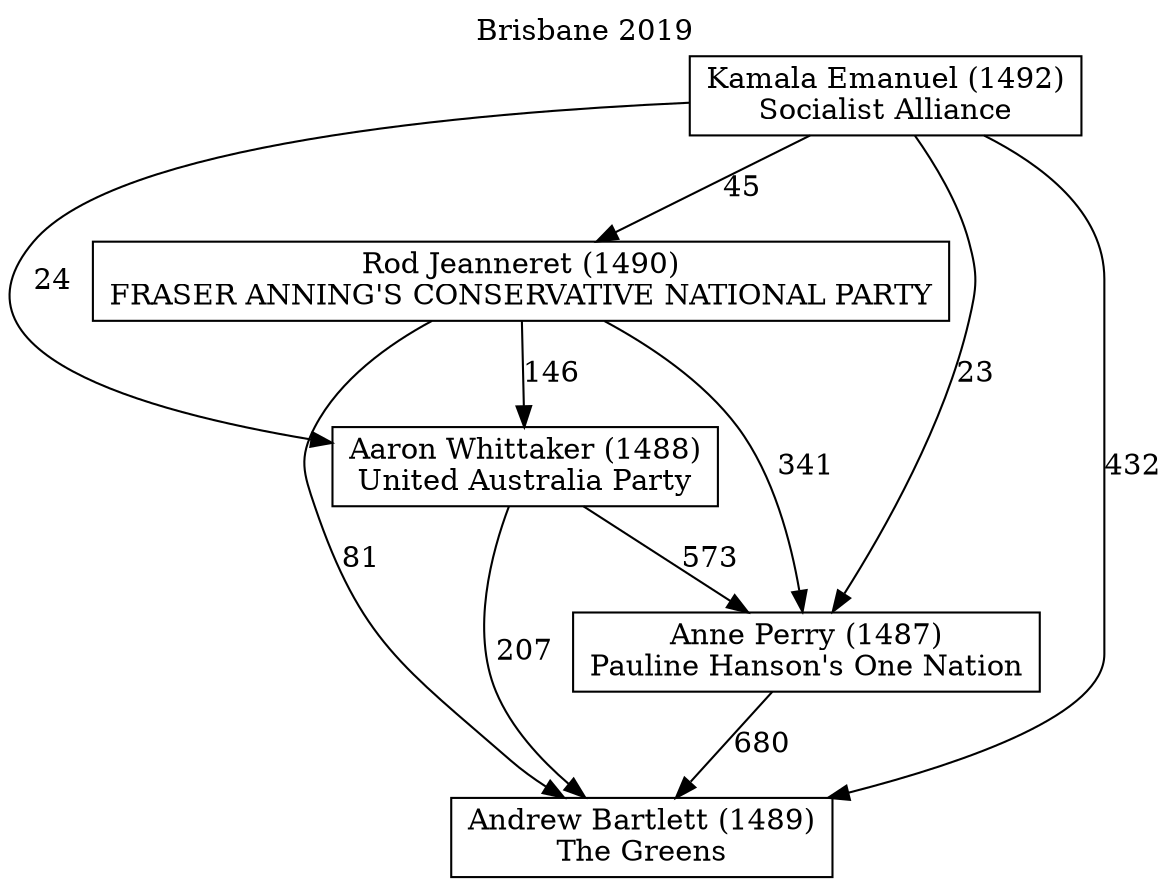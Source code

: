 // House preference flow
digraph "Andrew Bartlett (1489)_Brisbane_2019" {
	graph [label="Brisbane 2019" labelloc=t mclimit=10]
	node [shape=box]
	"Andrew Bartlett (1489)" [label="Andrew Bartlett (1489)
The Greens"]
	"Anne Perry (1487)" [label="Anne Perry (1487)
Pauline Hanson's One Nation"]
	"Aaron Whittaker (1488)" [label="Aaron Whittaker (1488)
United Australia Party"]
	"Rod Jeanneret (1490)" [label="Rod Jeanneret (1490)
FRASER ANNING'S CONSERVATIVE NATIONAL PARTY"]
	"Kamala Emanuel (1492)" [label="Kamala Emanuel (1492)
Socialist Alliance"]
	"Andrew Bartlett (1489)" [label="Andrew Bartlett (1489)
The Greens"]
	"Aaron Whittaker (1488)" [label="Aaron Whittaker (1488)
United Australia Party"]
	"Rod Jeanneret (1490)" [label="Rod Jeanneret (1490)
FRASER ANNING'S CONSERVATIVE NATIONAL PARTY"]
	"Kamala Emanuel (1492)" [label="Kamala Emanuel (1492)
Socialist Alliance"]
	"Andrew Bartlett (1489)" [label="Andrew Bartlett (1489)
The Greens"]
	"Rod Jeanneret (1490)" [label="Rod Jeanneret (1490)
FRASER ANNING'S CONSERVATIVE NATIONAL PARTY"]
	"Kamala Emanuel (1492)" [label="Kamala Emanuel (1492)
Socialist Alliance"]
	"Andrew Bartlett (1489)" [label="Andrew Bartlett (1489)
The Greens"]
	"Kamala Emanuel (1492)" [label="Kamala Emanuel (1492)
Socialist Alliance"]
	"Kamala Emanuel (1492)" [label="Kamala Emanuel (1492)
Socialist Alliance"]
	"Rod Jeanneret (1490)" [label="Rod Jeanneret (1490)
FRASER ANNING'S CONSERVATIVE NATIONAL PARTY"]
	"Kamala Emanuel (1492)" [label="Kamala Emanuel (1492)
Socialist Alliance"]
	"Kamala Emanuel (1492)" [label="Kamala Emanuel (1492)
Socialist Alliance"]
	"Aaron Whittaker (1488)" [label="Aaron Whittaker (1488)
United Australia Party"]
	"Rod Jeanneret (1490)" [label="Rod Jeanneret (1490)
FRASER ANNING'S CONSERVATIVE NATIONAL PARTY"]
	"Kamala Emanuel (1492)" [label="Kamala Emanuel (1492)
Socialist Alliance"]
	"Aaron Whittaker (1488)" [label="Aaron Whittaker (1488)
United Australia Party"]
	"Kamala Emanuel (1492)" [label="Kamala Emanuel (1492)
Socialist Alliance"]
	"Kamala Emanuel (1492)" [label="Kamala Emanuel (1492)
Socialist Alliance"]
	"Rod Jeanneret (1490)" [label="Rod Jeanneret (1490)
FRASER ANNING'S CONSERVATIVE NATIONAL PARTY"]
	"Kamala Emanuel (1492)" [label="Kamala Emanuel (1492)
Socialist Alliance"]
	"Kamala Emanuel (1492)" [label="Kamala Emanuel (1492)
Socialist Alliance"]
	"Anne Perry (1487)" [label="Anne Perry (1487)
Pauline Hanson's One Nation"]
	"Aaron Whittaker (1488)" [label="Aaron Whittaker (1488)
United Australia Party"]
	"Rod Jeanneret (1490)" [label="Rod Jeanneret (1490)
FRASER ANNING'S CONSERVATIVE NATIONAL PARTY"]
	"Kamala Emanuel (1492)" [label="Kamala Emanuel (1492)
Socialist Alliance"]
	"Anne Perry (1487)" [label="Anne Perry (1487)
Pauline Hanson's One Nation"]
	"Rod Jeanneret (1490)" [label="Rod Jeanneret (1490)
FRASER ANNING'S CONSERVATIVE NATIONAL PARTY"]
	"Kamala Emanuel (1492)" [label="Kamala Emanuel (1492)
Socialist Alliance"]
	"Anne Perry (1487)" [label="Anne Perry (1487)
Pauline Hanson's One Nation"]
	"Kamala Emanuel (1492)" [label="Kamala Emanuel (1492)
Socialist Alliance"]
	"Kamala Emanuel (1492)" [label="Kamala Emanuel (1492)
Socialist Alliance"]
	"Rod Jeanneret (1490)" [label="Rod Jeanneret (1490)
FRASER ANNING'S CONSERVATIVE NATIONAL PARTY"]
	"Kamala Emanuel (1492)" [label="Kamala Emanuel (1492)
Socialist Alliance"]
	"Kamala Emanuel (1492)" [label="Kamala Emanuel (1492)
Socialist Alliance"]
	"Aaron Whittaker (1488)" [label="Aaron Whittaker (1488)
United Australia Party"]
	"Rod Jeanneret (1490)" [label="Rod Jeanneret (1490)
FRASER ANNING'S CONSERVATIVE NATIONAL PARTY"]
	"Kamala Emanuel (1492)" [label="Kamala Emanuel (1492)
Socialist Alliance"]
	"Aaron Whittaker (1488)" [label="Aaron Whittaker (1488)
United Australia Party"]
	"Kamala Emanuel (1492)" [label="Kamala Emanuel (1492)
Socialist Alliance"]
	"Kamala Emanuel (1492)" [label="Kamala Emanuel (1492)
Socialist Alliance"]
	"Rod Jeanneret (1490)" [label="Rod Jeanneret (1490)
FRASER ANNING'S CONSERVATIVE NATIONAL PARTY"]
	"Kamala Emanuel (1492)" [label="Kamala Emanuel (1492)
Socialist Alliance"]
	"Kamala Emanuel (1492)" [label="Kamala Emanuel (1492)
Socialist Alliance"]
	"Anne Perry (1487)" -> "Andrew Bartlett (1489)" [label=680]
	"Aaron Whittaker (1488)" -> "Anne Perry (1487)" [label=573]
	"Rod Jeanneret (1490)" -> "Aaron Whittaker (1488)" [label=146]
	"Kamala Emanuel (1492)" -> "Rod Jeanneret (1490)" [label=45]
	"Aaron Whittaker (1488)" -> "Andrew Bartlett (1489)" [label=207]
	"Rod Jeanneret (1490)" -> "Andrew Bartlett (1489)" [label=81]
	"Kamala Emanuel (1492)" -> "Andrew Bartlett (1489)" [label=432]
	"Kamala Emanuel (1492)" -> "Aaron Whittaker (1488)" [label=24]
	"Rod Jeanneret (1490)" -> "Anne Perry (1487)" [label=341]
	"Kamala Emanuel (1492)" -> "Anne Perry (1487)" [label=23]
}
